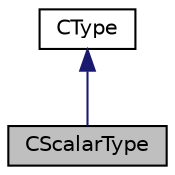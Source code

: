 digraph "CScalarType"
{
  edge [fontname="Helvetica",fontsize="10",labelfontname="Helvetica",labelfontsize="10"];
  node [fontname="Helvetica",fontsize="10",shape=record];
  Node7 [label="CScalarType",height=0.2,width=0.4,color="black", fillcolor="grey75", style="filled", fontcolor="black"];
  Node8 -> Node7 [dir="back",color="midnightblue",fontsize="10",style="solid",fontname="Helvetica"];
  Node8 [label="CType",height=0.2,width=0.4,color="black", fillcolor="white", style="filled",URL="$classCType.html",tooltip="SnuPL base type. "];
}
